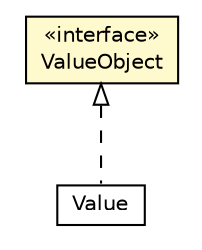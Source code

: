 #!/usr/local/bin/dot
#
# Class diagram 
# Generated by UMLGraph version R5_6_6-8-g8d7759 (http://www.umlgraph.org/)
#

digraph G {
	edge [fontname="Helvetica",fontsize=10,labelfontname="Helvetica",labelfontsize=10];
	node [fontname="Helvetica",fontsize=10,shape=plaintext];
	nodesep=0.25;
	ranksep=0.5;
	// org.dayatang.domain.ValueObject
	c5870 [label=<<table title="org.dayatang.domain.ValueObject" border="0" cellborder="1" cellspacing="0" cellpadding="2" port="p" bgcolor="lemonChiffon" href="./ValueObject.html">
		<tr><td><table border="0" cellspacing="0" cellpadding="1">
<tr><td align="center" balign="center"> &#171;interface&#187; </td></tr>
<tr><td align="center" balign="center"> ValueObject </td></tr>
		</table></td></tr>
		</table>>, URL="./ValueObject.html", fontname="Helvetica", fontcolor="black", fontsize=10.0];
	// org.dayatang.domain.Value
	c5871 [label=<<table title="org.dayatang.domain.Value" border="0" cellborder="1" cellspacing="0" cellpadding="2" port="p" href="./Value.html">
		<tr><td><table border="0" cellspacing="0" cellpadding="1">
<tr><td align="center" balign="center"> Value </td></tr>
		</table></td></tr>
		</table>>, URL="./Value.html", fontname="Helvetica", fontcolor="black", fontsize=10.0];
	//org.dayatang.domain.Value implements org.dayatang.domain.ValueObject
	c5870:p -> c5871:p [dir=back,arrowtail=empty,style=dashed];
}

